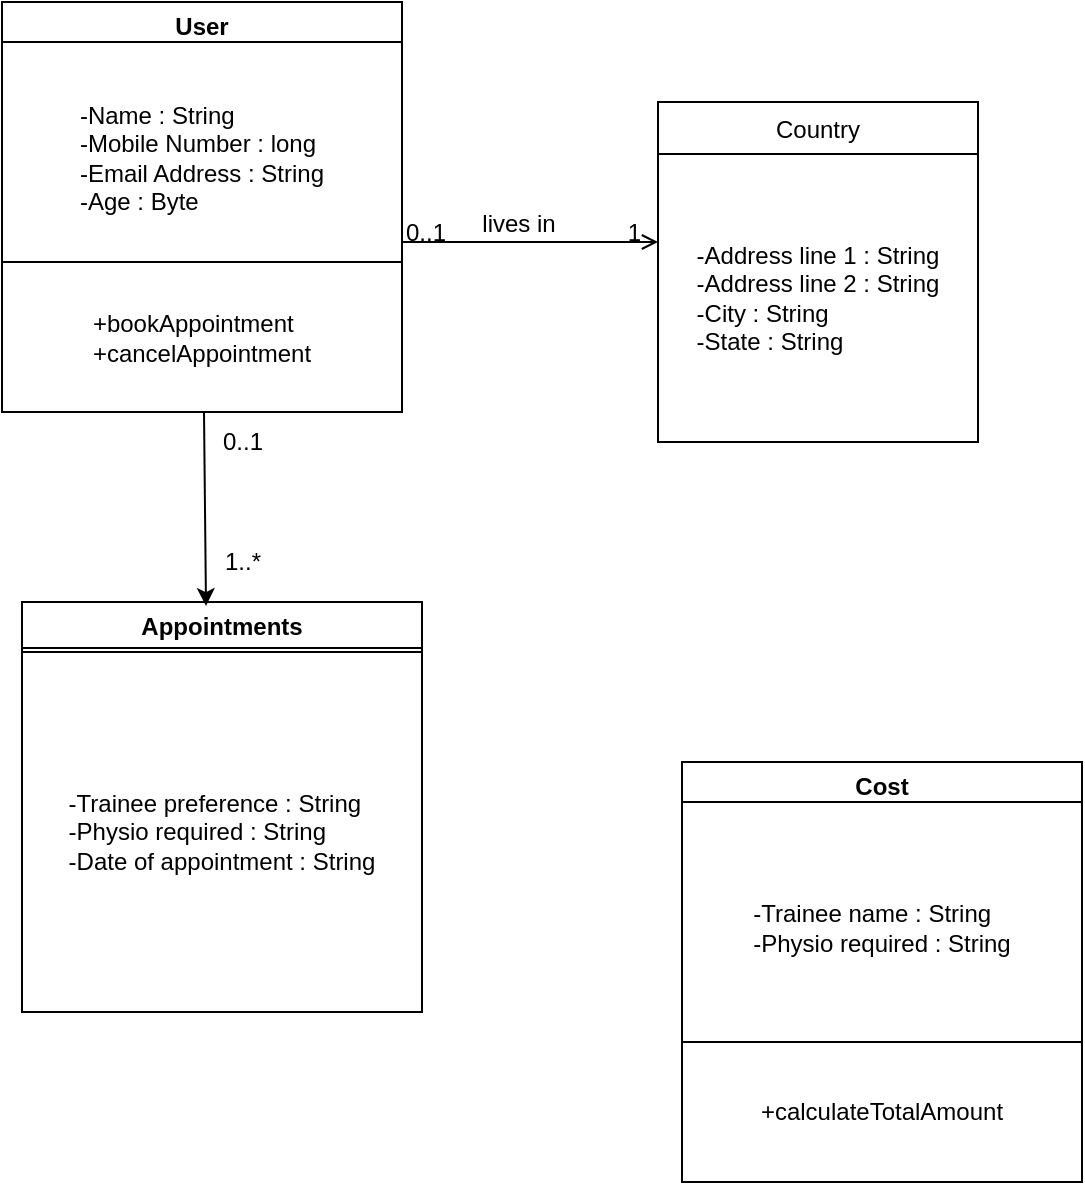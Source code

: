 <mxfile version="14.9.5" type="github">
  <diagram id="C5RBs43oDa-KdzZeNtuy" name="Page-1">
    <mxGraphModel dx="1038" dy="435" grid="1" gridSize="10" guides="1" tooltips="1" connect="1" arrows="1" fold="1" page="1" pageScale="1" pageWidth="827" pageHeight="1169" math="0" shadow="0">
      <root>
        <mxCell id="WIyWlLk6GJQsqaUBKTNV-0" />
        <mxCell id="WIyWlLk6GJQsqaUBKTNV-1" parent="WIyWlLk6GJQsqaUBKTNV-0" />
        <mxCell id="zkfFHV4jXpPFQw0GAbJ--17" value="Country" style="swimlane;fontStyle=0;align=center;verticalAlign=top;childLayout=stackLayout;horizontal=1;startSize=26;horizontalStack=0;resizeParent=1;resizeLast=0;collapsible=1;marginBottom=0;rounded=0;shadow=0;strokeWidth=1;" parent="WIyWlLk6GJQsqaUBKTNV-1" vertex="1">
          <mxGeometry x="508" y="120" width="160" height="170" as="geometry">
            <mxRectangle x="550" y="140" width="160" height="26" as="alternateBounds" />
          </mxGeometry>
        </mxCell>
        <mxCell id="P7hDJC9m4RmRmQAJ9QNI-7" value="&lt;div style=&quot;text-align: justify&quot;&gt;&lt;span&gt;-Address line 1 : String&lt;/span&gt;&lt;/div&gt;&lt;span&gt;&lt;div style=&quot;text-align: justify&quot;&gt;&lt;span&gt;-Address line 2 : String&lt;/span&gt;&lt;/div&gt;&lt;/span&gt;&lt;span&gt;&lt;div style=&quot;text-align: justify&quot;&gt;&lt;span&gt;-City : String&lt;/span&gt;&lt;/div&gt;&lt;/span&gt;&lt;span&gt;&lt;div style=&quot;text-align: justify&quot;&gt;&lt;span&gt;-State : String&lt;/span&gt;&lt;/div&gt;&lt;/span&gt;" style="whiteSpace=wrap;html=1;" vertex="1" parent="zkfFHV4jXpPFQw0GAbJ--17">
          <mxGeometry y="26" width="160" height="144" as="geometry" />
        </mxCell>
        <mxCell id="zkfFHV4jXpPFQw0GAbJ--26" value="" style="endArrow=open;shadow=0;strokeWidth=1;rounded=0;endFill=1;edgeStyle=elbowEdgeStyle;elbow=vertical;" parent="WIyWlLk6GJQsqaUBKTNV-1" target="zkfFHV4jXpPFQw0GAbJ--17" edge="1">
          <mxGeometry x="0.5" y="41" relative="1" as="geometry">
            <mxPoint x="380" y="190" as="sourcePoint" />
            <mxPoint x="540" y="192" as="targetPoint" />
            <mxPoint x="-40" y="32" as="offset" />
          </mxGeometry>
        </mxCell>
        <mxCell id="zkfFHV4jXpPFQw0GAbJ--27" value="0..1" style="resizable=0;align=left;verticalAlign=bottom;labelBackgroundColor=none;fontSize=12;" parent="zkfFHV4jXpPFQw0GAbJ--26" connectable="0" vertex="1">
          <mxGeometry x="-1" relative="1" as="geometry">
            <mxPoint y="4" as="offset" />
          </mxGeometry>
        </mxCell>
        <mxCell id="zkfFHV4jXpPFQw0GAbJ--28" value="1" style="resizable=0;align=right;verticalAlign=bottom;labelBackgroundColor=none;fontSize=12;" parent="zkfFHV4jXpPFQw0GAbJ--26" connectable="0" vertex="1">
          <mxGeometry x="1" relative="1" as="geometry">
            <mxPoint x="-7" y="4" as="offset" />
          </mxGeometry>
        </mxCell>
        <mxCell id="zkfFHV4jXpPFQw0GAbJ--29" value="lives in" style="text;html=1;resizable=0;points=[];;align=center;verticalAlign=middle;labelBackgroundColor=none;rounded=0;shadow=0;strokeWidth=1;fontSize=12;" parent="zkfFHV4jXpPFQw0GAbJ--26" vertex="1" connectable="0">
          <mxGeometry x="0.5" y="49" relative="1" as="geometry">
            <mxPoint x="-38" y="40" as="offset" />
          </mxGeometry>
        </mxCell>
        <mxCell id="P7hDJC9m4RmRmQAJ9QNI-5" value="User" style="swimlane;" vertex="1" parent="WIyWlLk6GJQsqaUBKTNV-1">
          <mxGeometry x="180" y="70" width="200" height="205" as="geometry" />
        </mxCell>
        <mxCell id="P7hDJC9m4RmRmQAJ9QNI-6" value="&lt;div style=&quot;text-align: justify&quot;&gt;&lt;span&gt;-Name : String&lt;/span&gt;&lt;/div&gt;&lt;div style=&quot;text-align: justify&quot;&gt;&lt;span&gt;-Mobile Number : long&lt;/span&gt;&lt;/div&gt;&lt;div style=&quot;text-align: justify&quot;&gt;&lt;span&gt;-Email Address : String&lt;/span&gt;&lt;/div&gt;&lt;div style=&quot;text-align: justify&quot;&gt;&lt;span&gt;-Age : Byte&lt;/span&gt;&lt;/div&gt;" style="whiteSpace=wrap;html=1;" vertex="1" parent="P7hDJC9m4RmRmQAJ9QNI-5">
          <mxGeometry y="20" width="200" height="115" as="geometry" />
        </mxCell>
        <mxCell id="P7hDJC9m4RmRmQAJ9QNI-16" value="&lt;div style=&quot;text-align: justify&quot;&gt;&lt;span&gt;+bookAppointment&lt;/span&gt;&lt;/div&gt;&lt;div style=&quot;text-align: justify&quot;&gt;&lt;span&gt;+cancelAppointment&lt;/span&gt;&lt;/div&gt;" style="rounded=0;whiteSpace=wrap;html=1;" vertex="1" parent="P7hDJC9m4RmRmQAJ9QNI-5">
          <mxGeometry y="130" width="200" height="75" as="geometry" />
        </mxCell>
        <mxCell id="P7hDJC9m4RmRmQAJ9QNI-9" value="Appointments" style="swimlane;" vertex="1" parent="WIyWlLk6GJQsqaUBKTNV-1">
          <mxGeometry x="190" y="370" width="200" height="205" as="geometry" />
        </mxCell>
        <mxCell id="P7hDJC9m4RmRmQAJ9QNI-10" value="&lt;div style=&quot;text-align: justify&quot;&gt;&lt;span&gt;-Trainee preference : String&lt;/span&gt;&lt;/div&gt;&lt;div style=&quot;text-align: justify&quot;&gt;&lt;span&gt;-Physio required : String&lt;/span&gt;&lt;/div&gt;&lt;div style=&quot;text-align: justify&quot;&gt;&lt;span&gt;-Date of appointment : String&lt;/span&gt;&lt;/div&gt;" style="whiteSpace=wrap;html=1;" vertex="1" parent="P7hDJC9m4RmRmQAJ9QNI-9">
          <mxGeometry y="25" width="200" height="180" as="geometry" />
        </mxCell>
        <mxCell id="P7hDJC9m4RmRmQAJ9QNI-13" value="" style="endArrow=classic;html=1;entryX=0.46;entryY=0.01;entryDx=0;entryDy=0;entryPerimeter=0;exitX=0.025;exitY=-0.25;exitDx=0;exitDy=0;exitPerimeter=0;" edge="1" parent="WIyWlLk6GJQsqaUBKTNV-1" source="P7hDJC9m4RmRmQAJ9QNI-14" target="P7hDJC9m4RmRmQAJ9QNI-9">
          <mxGeometry width="50" height="50" relative="1" as="geometry">
            <mxPoint x="282" y="270" as="sourcePoint" />
            <mxPoint x="310" y="280" as="targetPoint" />
          </mxGeometry>
        </mxCell>
        <mxCell id="P7hDJC9m4RmRmQAJ9QNI-14" value="0..1&lt;br&gt;" style="text;html=1;align=center;verticalAlign=middle;resizable=0;points=[];autosize=1;strokeColor=none;" vertex="1" parent="WIyWlLk6GJQsqaUBKTNV-1">
          <mxGeometry x="280" y="280" width="40" height="20" as="geometry" />
        </mxCell>
        <mxCell id="P7hDJC9m4RmRmQAJ9QNI-15" value="1..*" style="text;html=1;align=center;verticalAlign=middle;resizable=0;points=[];autosize=1;strokeColor=none;" vertex="1" parent="WIyWlLk6GJQsqaUBKTNV-1">
          <mxGeometry x="285" y="340" width="30" height="20" as="geometry" />
        </mxCell>
        <mxCell id="P7hDJC9m4RmRmQAJ9QNI-17" value="Cost" style="swimlane;" vertex="1" parent="WIyWlLk6GJQsqaUBKTNV-1">
          <mxGeometry x="520" y="450" width="200" height="205" as="geometry" />
        </mxCell>
        <mxCell id="P7hDJC9m4RmRmQAJ9QNI-18" value="&lt;div style=&quot;text-align: justify&quot;&gt;-Trainee name : String&lt;/div&gt;&lt;div style=&quot;text-align: justify&quot;&gt;-Physio required : String&lt;/div&gt;" style="whiteSpace=wrap;html=1;" vertex="1" parent="P7hDJC9m4RmRmQAJ9QNI-17">
          <mxGeometry y="20" width="200" height="125" as="geometry" />
        </mxCell>
        <mxCell id="P7hDJC9m4RmRmQAJ9QNI-21" value="+calculateTotalAmount" style="whiteSpace=wrap;html=1;" vertex="1" parent="WIyWlLk6GJQsqaUBKTNV-1">
          <mxGeometry x="520" y="590" width="200" height="70" as="geometry" />
        </mxCell>
      </root>
    </mxGraphModel>
  </diagram>
</mxfile>
